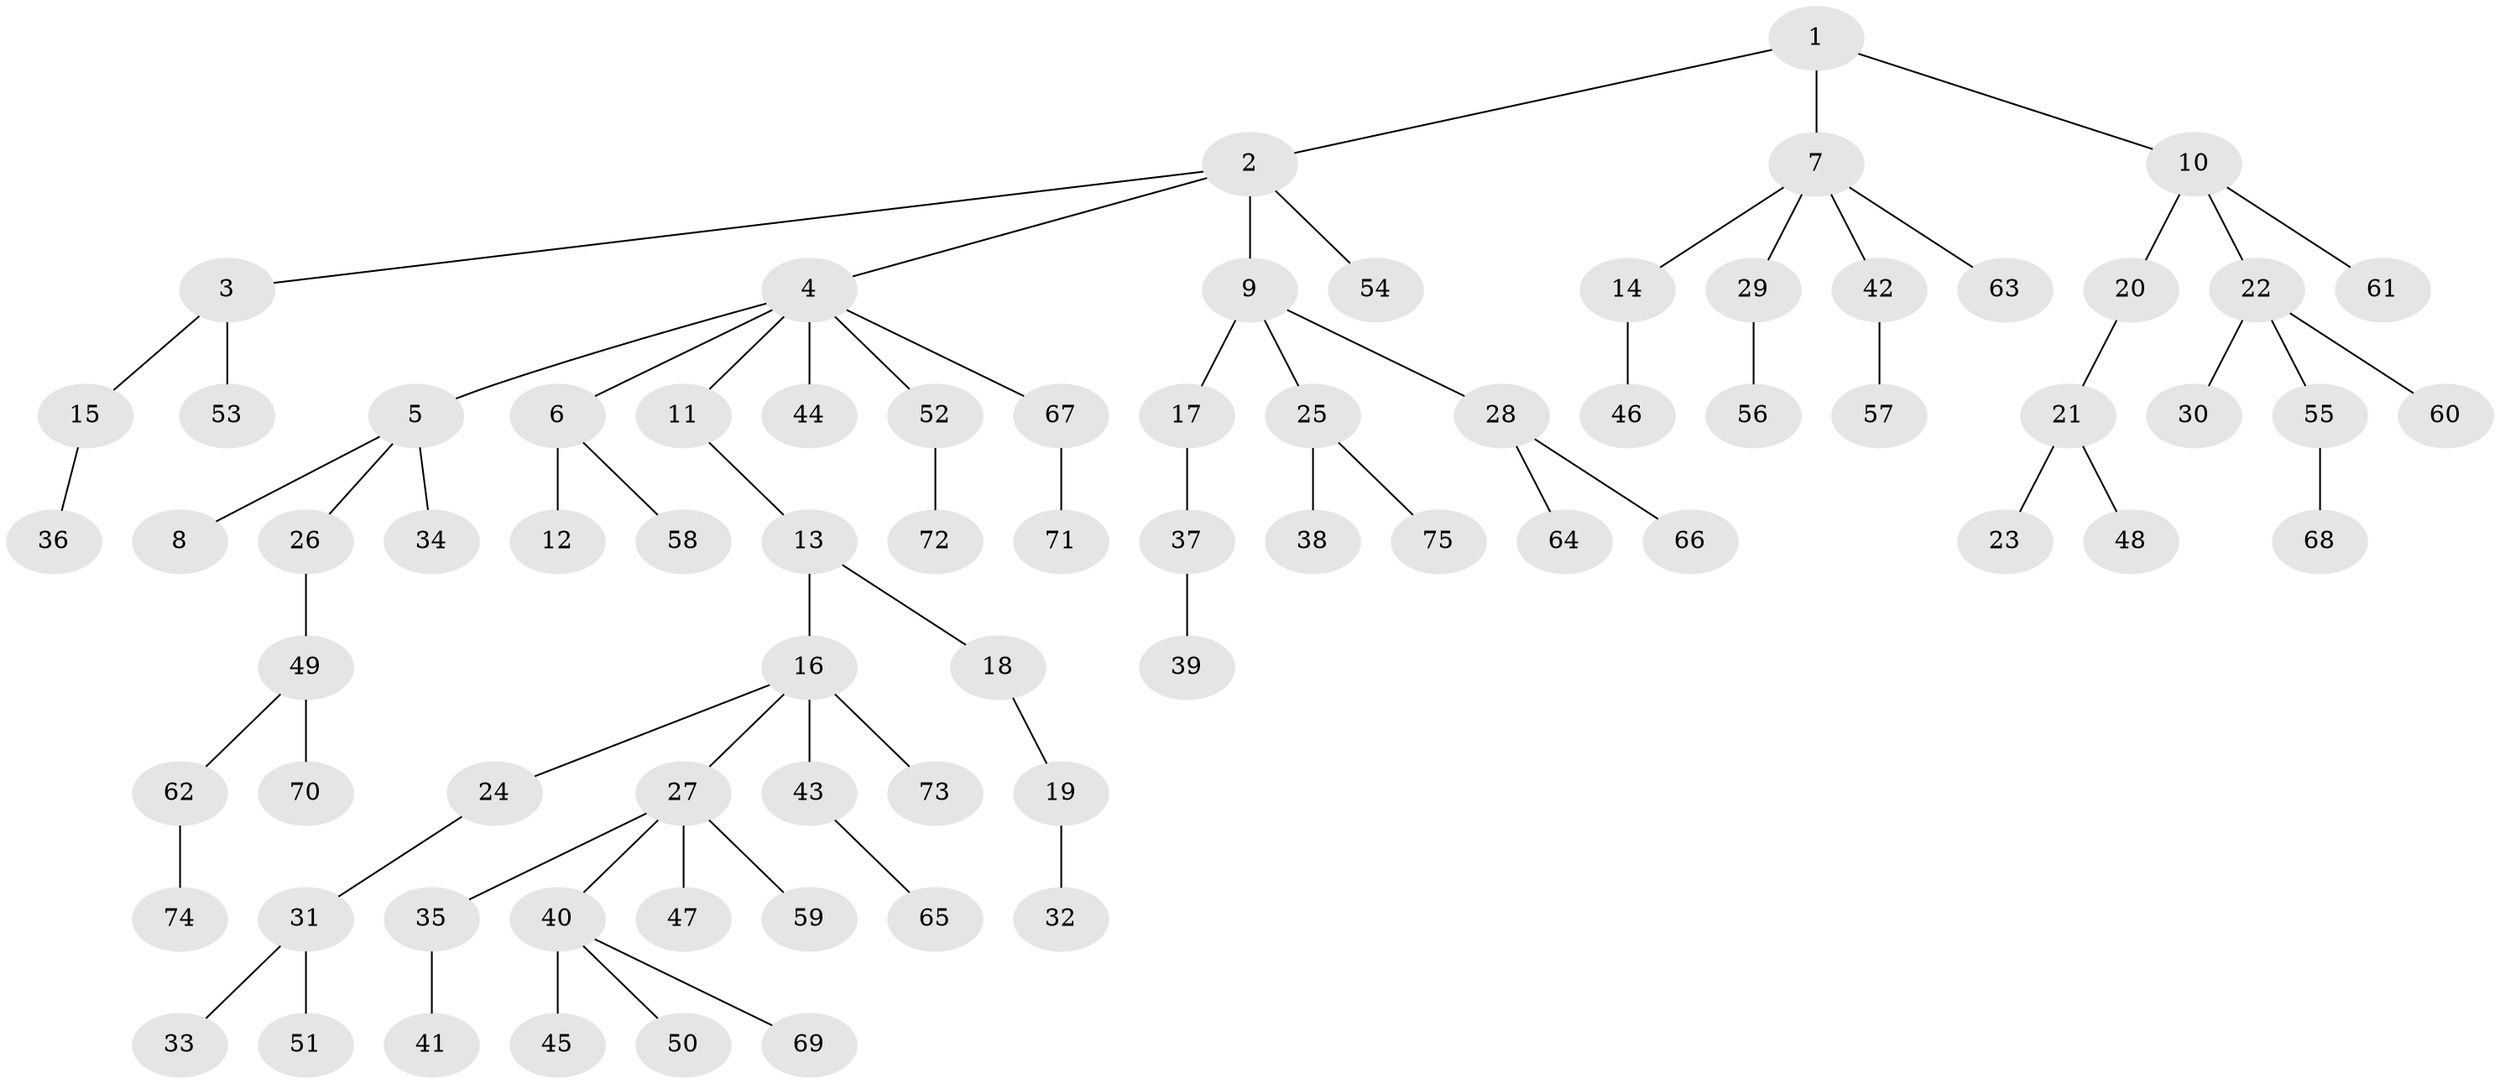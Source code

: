 // Generated by graph-tools (version 1.1) at 2025/02/03/09/25 03:02:30]
// undirected, 75 vertices, 74 edges
graph export_dot {
graph [start="1"]
  node [color=gray90,style=filled];
  1;
  2;
  3;
  4;
  5;
  6;
  7;
  8;
  9;
  10;
  11;
  12;
  13;
  14;
  15;
  16;
  17;
  18;
  19;
  20;
  21;
  22;
  23;
  24;
  25;
  26;
  27;
  28;
  29;
  30;
  31;
  32;
  33;
  34;
  35;
  36;
  37;
  38;
  39;
  40;
  41;
  42;
  43;
  44;
  45;
  46;
  47;
  48;
  49;
  50;
  51;
  52;
  53;
  54;
  55;
  56;
  57;
  58;
  59;
  60;
  61;
  62;
  63;
  64;
  65;
  66;
  67;
  68;
  69;
  70;
  71;
  72;
  73;
  74;
  75;
  1 -- 2;
  1 -- 7;
  1 -- 10;
  2 -- 3;
  2 -- 4;
  2 -- 9;
  2 -- 54;
  3 -- 15;
  3 -- 53;
  4 -- 5;
  4 -- 6;
  4 -- 11;
  4 -- 44;
  4 -- 52;
  4 -- 67;
  5 -- 8;
  5 -- 26;
  5 -- 34;
  6 -- 12;
  6 -- 58;
  7 -- 14;
  7 -- 29;
  7 -- 42;
  7 -- 63;
  9 -- 17;
  9 -- 25;
  9 -- 28;
  10 -- 20;
  10 -- 22;
  10 -- 61;
  11 -- 13;
  13 -- 16;
  13 -- 18;
  14 -- 46;
  15 -- 36;
  16 -- 24;
  16 -- 27;
  16 -- 43;
  16 -- 73;
  17 -- 37;
  18 -- 19;
  19 -- 32;
  20 -- 21;
  21 -- 23;
  21 -- 48;
  22 -- 30;
  22 -- 55;
  22 -- 60;
  24 -- 31;
  25 -- 38;
  25 -- 75;
  26 -- 49;
  27 -- 35;
  27 -- 40;
  27 -- 47;
  27 -- 59;
  28 -- 64;
  28 -- 66;
  29 -- 56;
  31 -- 33;
  31 -- 51;
  35 -- 41;
  37 -- 39;
  40 -- 45;
  40 -- 50;
  40 -- 69;
  42 -- 57;
  43 -- 65;
  49 -- 62;
  49 -- 70;
  52 -- 72;
  55 -- 68;
  62 -- 74;
  67 -- 71;
}
